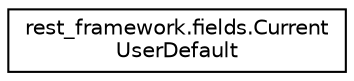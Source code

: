 digraph "Graphical Class Hierarchy"
{
 // LATEX_PDF_SIZE
  edge [fontname="Helvetica",fontsize="10",labelfontname="Helvetica",labelfontsize="10"];
  node [fontname="Helvetica",fontsize="10",shape=record];
  rankdir="LR";
  Node0 [label="rest_framework.fields.Current\lUserDefault",height=0.2,width=0.4,color="black", fillcolor="white", style="filled",URL="$classrest__framework_1_1fields_1_1_current_user_default.html",tooltip=" "];
}
